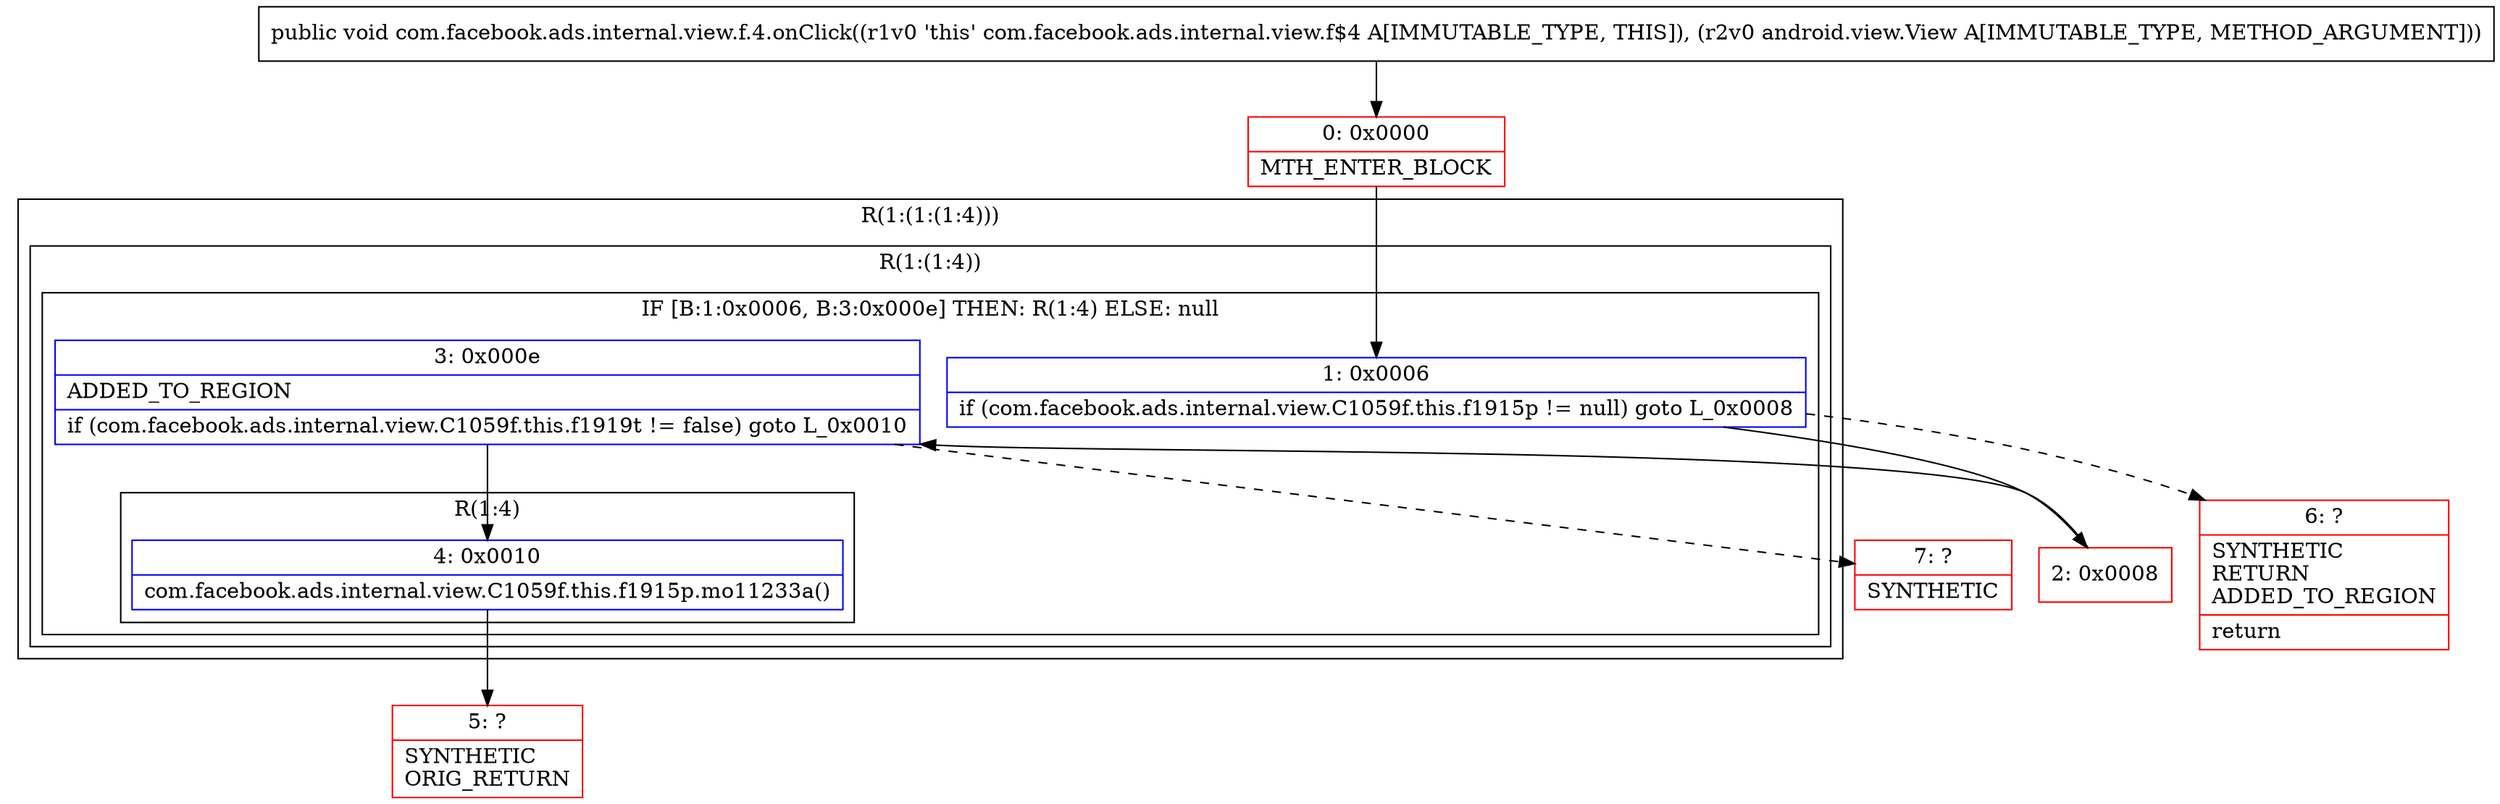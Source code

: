 digraph "CFG forcom.facebook.ads.internal.view.f.4.onClick(Landroid\/view\/View;)V" {
subgraph cluster_Region_556928594 {
label = "R(1:(1:(1:4)))";
node [shape=record,color=blue];
subgraph cluster_Region_507633204 {
label = "R(1:(1:4))";
node [shape=record,color=blue];
subgraph cluster_IfRegion_374676645 {
label = "IF [B:1:0x0006, B:3:0x000e] THEN: R(1:4) ELSE: null";
node [shape=record,color=blue];
Node_1 [shape=record,label="{1\:\ 0x0006|if (com.facebook.ads.internal.view.C1059f.this.f1915p != null) goto L_0x0008\l}"];
Node_3 [shape=record,label="{3\:\ 0x000e|ADDED_TO_REGION\l|if (com.facebook.ads.internal.view.C1059f.this.f1919t != false) goto L_0x0010\l}"];
subgraph cluster_Region_2049754615 {
label = "R(1:4)";
node [shape=record,color=blue];
Node_4 [shape=record,label="{4\:\ 0x0010|com.facebook.ads.internal.view.C1059f.this.f1915p.mo11233a()\l}"];
}
}
}
}
Node_0 [shape=record,color=red,label="{0\:\ 0x0000|MTH_ENTER_BLOCK\l}"];
Node_2 [shape=record,color=red,label="{2\:\ 0x0008}"];
Node_5 [shape=record,color=red,label="{5\:\ ?|SYNTHETIC\lORIG_RETURN\l}"];
Node_6 [shape=record,color=red,label="{6\:\ ?|SYNTHETIC\lRETURN\lADDED_TO_REGION\l|return\l}"];
Node_7 [shape=record,color=red,label="{7\:\ ?|SYNTHETIC\l}"];
MethodNode[shape=record,label="{public void com.facebook.ads.internal.view.f.4.onClick((r1v0 'this' com.facebook.ads.internal.view.f$4 A[IMMUTABLE_TYPE, THIS]), (r2v0 android.view.View A[IMMUTABLE_TYPE, METHOD_ARGUMENT])) }"];
MethodNode -> Node_0;
Node_1 -> Node_2;
Node_1 -> Node_6[style=dashed];
Node_3 -> Node_4;
Node_3 -> Node_7[style=dashed];
Node_4 -> Node_5;
Node_0 -> Node_1;
Node_2 -> Node_3;
}

